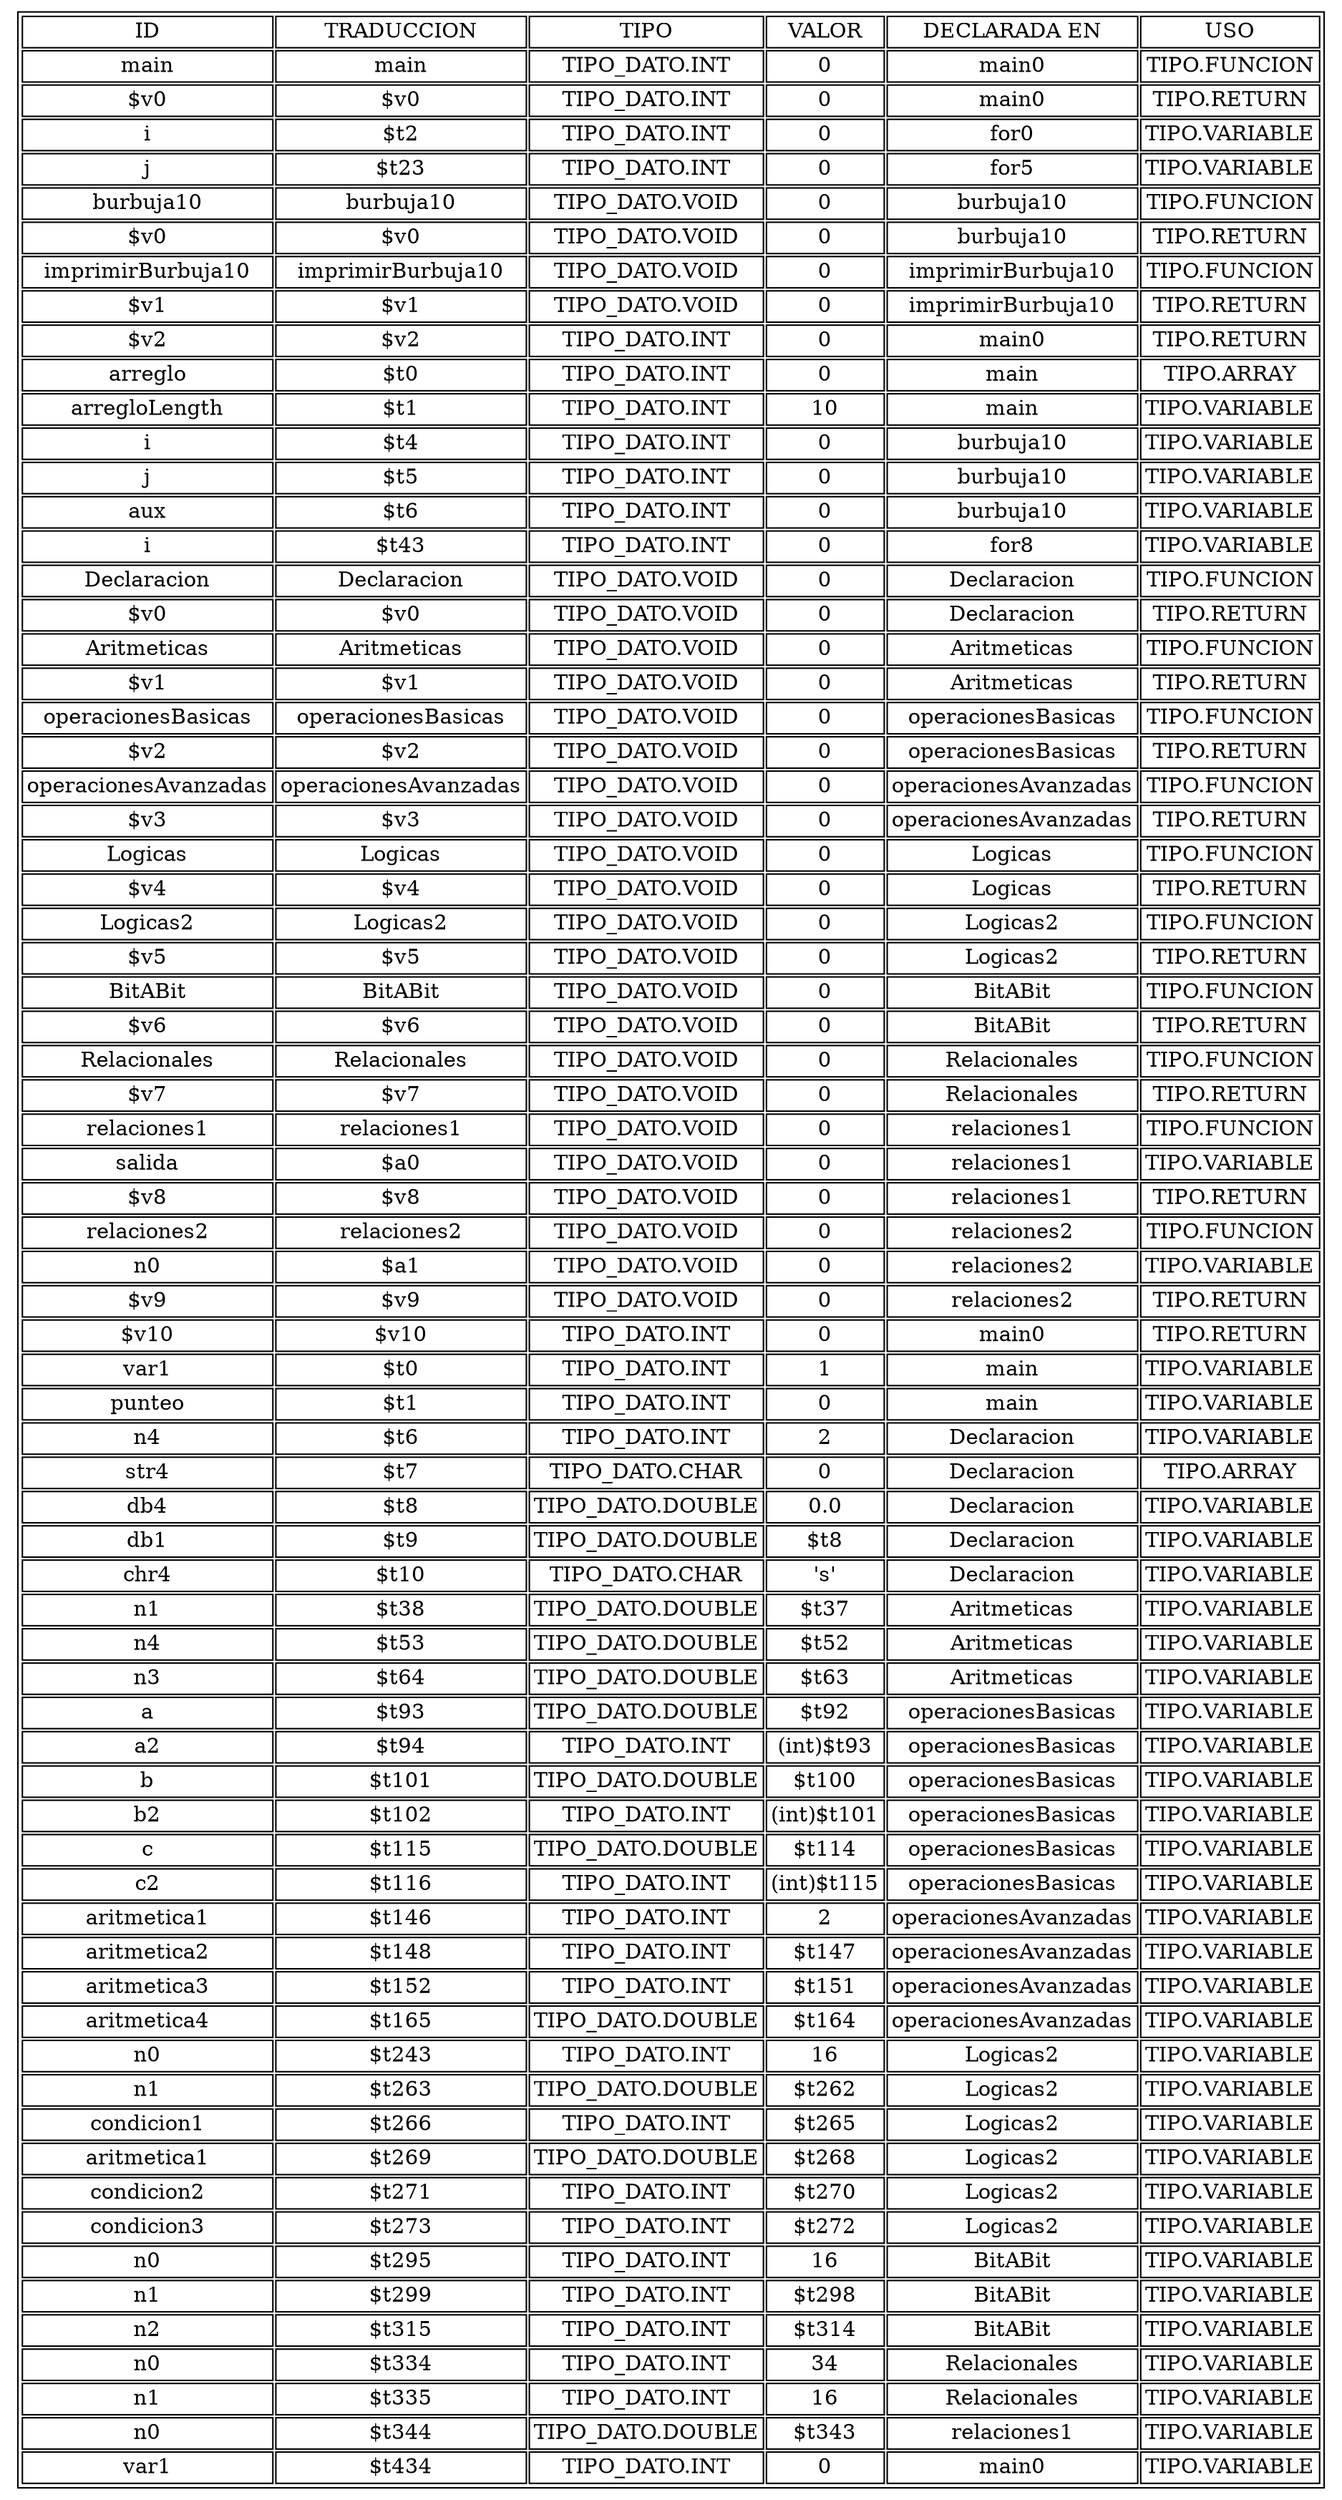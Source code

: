 digraph g {
	node [height=.1 shape=plaintext]
	table [label=<<TABLE>
                                <TR>
                                    <TD>ID</TD>
                                    <TD>TRADUCCION</TD>
                                    <TD>TIPO</TD>
                                    <TD>VALOR</TD>
                                    <TD>DECLARADA EN</TD>
                                    <TD>USO</TD>
                                </TR><TR><TD>main</TD><TD>main</TD><TD>TIPO_DATO.INT</TD><TD>0</TD><TD>main0</TD><TD>TIPO.FUNCION</TD></TR><TR><TD>$v0</TD><TD>$v0</TD><TD>TIPO_DATO.INT</TD><TD>0</TD><TD>main0</TD><TD>TIPO.RETURN</TD></TR><TR><TD>i</TD><TD>$t2</TD><TD>TIPO_DATO.INT</TD><TD>0</TD><TD>for0</TD><TD>TIPO.VARIABLE</TD></TR><TR><TD>j</TD><TD>$t23</TD><TD>TIPO_DATO.INT</TD><TD>0</TD><TD>for5</TD><TD>TIPO.VARIABLE</TD></TR><TR><TD>burbuja10</TD><TD>burbuja10</TD><TD>TIPO_DATO.VOID</TD><TD>0</TD><TD>burbuja10</TD><TD>TIPO.FUNCION</TD></TR><TR><TD>$v0</TD><TD>$v0</TD><TD>TIPO_DATO.VOID</TD><TD>0</TD><TD>burbuja10</TD><TD>TIPO.RETURN</TD></TR><TR><TD>imprimirBurbuja10</TD><TD>imprimirBurbuja10</TD><TD>TIPO_DATO.VOID</TD><TD>0</TD><TD>imprimirBurbuja10</TD><TD>TIPO.FUNCION</TD></TR><TR><TD>$v1</TD><TD>$v1</TD><TD>TIPO_DATO.VOID</TD><TD>0</TD><TD>imprimirBurbuja10</TD><TD>TIPO.RETURN</TD></TR><TR><TD>$v2</TD><TD>$v2</TD><TD>TIPO_DATO.INT</TD><TD>0</TD><TD>main0</TD><TD>TIPO.RETURN</TD></TR><TR><TD>arreglo</TD><TD>$t0</TD><TD>TIPO_DATO.INT</TD><TD>0</TD><TD>main</TD><TD>TIPO.ARRAY</TD></TR><TR><TD>arregloLength</TD><TD>$t1</TD><TD>TIPO_DATO.INT</TD><TD>10</TD><TD>main</TD><TD>TIPO.VARIABLE</TD></TR><TR><TD>i</TD><TD>$t4</TD><TD>TIPO_DATO.INT</TD><TD>0</TD><TD>burbuja10</TD><TD>TIPO.VARIABLE</TD></TR><TR><TD>j</TD><TD>$t5</TD><TD>TIPO_DATO.INT</TD><TD>0</TD><TD>burbuja10</TD><TD>TIPO.VARIABLE</TD></TR><TR><TD>aux</TD><TD>$t6</TD><TD>TIPO_DATO.INT</TD><TD>0</TD><TD>burbuja10</TD><TD>TIPO.VARIABLE</TD></TR><TR><TD>i</TD><TD>$t43</TD><TD>TIPO_DATO.INT</TD><TD>0</TD><TD>for8</TD><TD>TIPO.VARIABLE</TD></TR><TR><TD>Declaracion</TD><TD>Declaracion</TD><TD>TIPO_DATO.VOID</TD><TD>0</TD><TD>Declaracion</TD><TD>TIPO.FUNCION</TD></TR><TR><TD>$v0</TD><TD>$v0</TD><TD>TIPO_DATO.VOID</TD><TD>0</TD><TD>Declaracion</TD><TD>TIPO.RETURN</TD></TR><TR><TD>Aritmeticas</TD><TD>Aritmeticas</TD><TD>TIPO_DATO.VOID</TD><TD>0</TD><TD>Aritmeticas</TD><TD>TIPO.FUNCION</TD></TR><TR><TD>$v1</TD><TD>$v1</TD><TD>TIPO_DATO.VOID</TD><TD>0</TD><TD>Aritmeticas</TD><TD>TIPO.RETURN</TD></TR><TR><TD>operacionesBasicas</TD><TD>operacionesBasicas</TD><TD>TIPO_DATO.VOID</TD><TD>0</TD><TD>operacionesBasicas</TD><TD>TIPO.FUNCION</TD></TR><TR><TD>$v2</TD><TD>$v2</TD><TD>TIPO_DATO.VOID</TD><TD>0</TD><TD>operacionesBasicas</TD><TD>TIPO.RETURN</TD></TR><TR><TD>operacionesAvanzadas</TD><TD>operacionesAvanzadas</TD><TD>TIPO_DATO.VOID</TD><TD>0</TD><TD>operacionesAvanzadas</TD><TD>TIPO.FUNCION</TD></TR><TR><TD>$v3</TD><TD>$v3</TD><TD>TIPO_DATO.VOID</TD><TD>0</TD><TD>operacionesAvanzadas</TD><TD>TIPO.RETURN</TD></TR><TR><TD>Logicas</TD><TD>Logicas</TD><TD>TIPO_DATO.VOID</TD><TD>0</TD><TD>Logicas</TD><TD>TIPO.FUNCION</TD></TR><TR><TD>$v4</TD><TD>$v4</TD><TD>TIPO_DATO.VOID</TD><TD>0</TD><TD>Logicas</TD><TD>TIPO.RETURN</TD></TR><TR><TD>Logicas2</TD><TD>Logicas2</TD><TD>TIPO_DATO.VOID</TD><TD>0</TD><TD>Logicas2</TD><TD>TIPO.FUNCION</TD></TR><TR><TD>$v5</TD><TD>$v5</TD><TD>TIPO_DATO.VOID</TD><TD>0</TD><TD>Logicas2</TD><TD>TIPO.RETURN</TD></TR><TR><TD>BitABit</TD><TD>BitABit</TD><TD>TIPO_DATO.VOID</TD><TD>0</TD><TD>BitABit</TD><TD>TIPO.FUNCION</TD></TR><TR><TD>$v6</TD><TD>$v6</TD><TD>TIPO_DATO.VOID</TD><TD>0</TD><TD>BitABit</TD><TD>TIPO.RETURN</TD></TR><TR><TD>Relacionales</TD><TD>Relacionales</TD><TD>TIPO_DATO.VOID</TD><TD>0</TD><TD>Relacionales</TD><TD>TIPO.FUNCION</TD></TR><TR><TD>$v7</TD><TD>$v7</TD><TD>TIPO_DATO.VOID</TD><TD>0</TD><TD>Relacionales</TD><TD>TIPO.RETURN</TD></TR><TR><TD>relaciones1</TD><TD>relaciones1</TD><TD>TIPO_DATO.VOID</TD><TD>0</TD><TD>relaciones1</TD><TD>TIPO.FUNCION</TD></TR><TR><TD>salida</TD><TD>$a0</TD><TD>TIPO_DATO.VOID</TD><TD>0</TD><TD>relaciones1</TD><TD>TIPO.VARIABLE</TD></TR><TR><TD>$v8</TD><TD>$v8</TD><TD>TIPO_DATO.VOID</TD><TD>0</TD><TD>relaciones1</TD><TD>TIPO.RETURN</TD></TR><TR><TD>relaciones2</TD><TD>relaciones2</TD><TD>TIPO_DATO.VOID</TD><TD>0</TD><TD>relaciones2</TD><TD>TIPO.FUNCION</TD></TR><TR><TD>n0</TD><TD>$a1</TD><TD>TIPO_DATO.VOID</TD><TD>0</TD><TD>relaciones2</TD><TD>TIPO.VARIABLE</TD></TR><TR><TD>$v9</TD><TD>$v9</TD><TD>TIPO_DATO.VOID</TD><TD>0</TD><TD>relaciones2</TD><TD>TIPO.RETURN</TD></TR><TR><TD>$v10</TD><TD>$v10</TD><TD>TIPO_DATO.INT</TD><TD>0</TD><TD>main0</TD><TD>TIPO.RETURN</TD></TR><TR><TD>var1</TD><TD>$t0</TD><TD>TIPO_DATO.INT</TD><TD>1</TD><TD>main</TD><TD>TIPO.VARIABLE</TD></TR><TR><TD>punteo</TD><TD>$t1</TD><TD>TIPO_DATO.INT</TD><TD>0</TD><TD>main</TD><TD>TIPO.VARIABLE</TD></TR><TR><TD>n4</TD><TD>$t6</TD><TD>TIPO_DATO.INT</TD><TD>2</TD><TD>Declaracion</TD><TD>TIPO.VARIABLE</TD></TR><TR><TD>str4</TD><TD>$t7</TD><TD>TIPO_DATO.CHAR</TD><TD>0</TD><TD>Declaracion</TD><TD>TIPO.ARRAY</TD></TR><TR><TD>db4</TD><TD>$t8</TD><TD>TIPO_DATO.DOUBLE</TD><TD>0.0</TD><TD>Declaracion</TD><TD>TIPO.VARIABLE</TD></TR><TR><TD>db1</TD><TD>$t9</TD><TD>TIPO_DATO.DOUBLE</TD><TD>$t8</TD><TD>Declaracion</TD><TD>TIPO.VARIABLE</TD></TR><TR><TD>chr4</TD><TD>$t10</TD><TD>TIPO_DATO.CHAR</TD><TD>'s'</TD><TD>Declaracion</TD><TD>TIPO.VARIABLE</TD></TR><TR><TD>n1</TD><TD>$t38</TD><TD>TIPO_DATO.DOUBLE</TD><TD>$t37</TD><TD>Aritmeticas</TD><TD>TIPO.VARIABLE</TD></TR><TR><TD>n4</TD><TD>$t53</TD><TD>TIPO_DATO.DOUBLE</TD><TD>$t52</TD><TD>Aritmeticas</TD><TD>TIPO.VARIABLE</TD></TR><TR><TD>n3</TD><TD>$t64</TD><TD>TIPO_DATO.DOUBLE</TD><TD>$t63</TD><TD>Aritmeticas</TD><TD>TIPO.VARIABLE</TD></TR><TR><TD>a</TD><TD>$t93</TD><TD>TIPO_DATO.DOUBLE</TD><TD>$t92</TD><TD>operacionesBasicas</TD><TD>TIPO.VARIABLE</TD></TR><TR><TD>a2</TD><TD>$t94</TD><TD>TIPO_DATO.INT</TD><TD>(int)$t93</TD><TD>operacionesBasicas</TD><TD>TIPO.VARIABLE</TD></TR><TR><TD>b</TD><TD>$t101</TD><TD>TIPO_DATO.DOUBLE</TD><TD>$t100</TD><TD>operacionesBasicas</TD><TD>TIPO.VARIABLE</TD></TR><TR><TD>b2</TD><TD>$t102</TD><TD>TIPO_DATO.INT</TD><TD>(int)$t101</TD><TD>operacionesBasicas</TD><TD>TIPO.VARIABLE</TD></TR><TR><TD>c</TD><TD>$t115</TD><TD>TIPO_DATO.DOUBLE</TD><TD>$t114</TD><TD>operacionesBasicas</TD><TD>TIPO.VARIABLE</TD></TR><TR><TD>c2</TD><TD>$t116</TD><TD>TIPO_DATO.INT</TD><TD>(int)$t115</TD><TD>operacionesBasicas</TD><TD>TIPO.VARIABLE</TD></TR><TR><TD>aritmetica1</TD><TD>$t146</TD><TD>TIPO_DATO.INT</TD><TD>2</TD><TD>operacionesAvanzadas</TD><TD>TIPO.VARIABLE</TD></TR><TR><TD>aritmetica2</TD><TD>$t148</TD><TD>TIPO_DATO.INT</TD><TD>$t147</TD><TD>operacionesAvanzadas</TD><TD>TIPO.VARIABLE</TD></TR><TR><TD>aritmetica3</TD><TD>$t152</TD><TD>TIPO_DATO.INT</TD><TD>$t151</TD><TD>operacionesAvanzadas</TD><TD>TIPO.VARIABLE</TD></TR><TR><TD>aritmetica4</TD><TD>$t165</TD><TD>TIPO_DATO.DOUBLE</TD><TD>$t164</TD><TD>operacionesAvanzadas</TD><TD>TIPO.VARIABLE</TD></TR><TR><TD>n0</TD><TD>$t243</TD><TD>TIPO_DATO.INT</TD><TD>16</TD><TD>Logicas2</TD><TD>TIPO.VARIABLE</TD></TR><TR><TD>n1</TD><TD>$t263</TD><TD>TIPO_DATO.DOUBLE</TD><TD>$t262</TD><TD>Logicas2</TD><TD>TIPO.VARIABLE</TD></TR><TR><TD>condicion1</TD><TD>$t266</TD><TD>TIPO_DATO.INT</TD><TD>$t265</TD><TD>Logicas2</TD><TD>TIPO.VARIABLE</TD></TR><TR><TD>aritmetica1</TD><TD>$t269</TD><TD>TIPO_DATO.DOUBLE</TD><TD>$t268</TD><TD>Logicas2</TD><TD>TIPO.VARIABLE</TD></TR><TR><TD>condicion2</TD><TD>$t271</TD><TD>TIPO_DATO.INT</TD><TD>$t270</TD><TD>Logicas2</TD><TD>TIPO.VARIABLE</TD></TR><TR><TD>condicion3</TD><TD>$t273</TD><TD>TIPO_DATO.INT</TD><TD>$t272</TD><TD>Logicas2</TD><TD>TIPO.VARIABLE</TD></TR><TR><TD>n0</TD><TD>$t295</TD><TD>TIPO_DATO.INT</TD><TD>16</TD><TD>BitABit</TD><TD>TIPO.VARIABLE</TD></TR><TR><TD>n1</TD><TD>$t299</TD><TD>TIPO_DATO.INT</TD><TD>$t298</TD><TD>BitABit</TD><TD>TIPO.VARIABLE</TD></TR><TR><TD>n2</TD><TD>$t315</TD><TD>TIPO_DATO.INT</TD><TD>$t314</TD><TD>BitABit</TD><TD>TIPO.VARIABLE</TD></TR><TR><TD>n0</TD><TD>$t334</TD><TD>TIPO_DATO.INT</TD><TD>34</TD><TD>Relacionales</TD><TD>TIPO.VARIABLE</TD></TR><TR><TD>n1</TD><TD>$t335</TD><TD>TIPO_DATO.INT</TD><TD>16</TD><TD>Relacionales</TD><TD>TIPO.VARIABLE</TD></TR><TR><TD>n0</TD><TD>$t344</TD><TD>TIPO_DATO.DOUBLE</TD><TD>$t343</TD><TD>relaciones1</TD><TD>TIPO.VARIABLE</TD></TR><TR><TD>var1</TD><TD>$t434</TD><TD>TIPO_DATO.INT</TD><TD>0</TD><TD>main0</TD><TD>TIPO.VARIABLE</TD></TR></TABLE>>]
}
